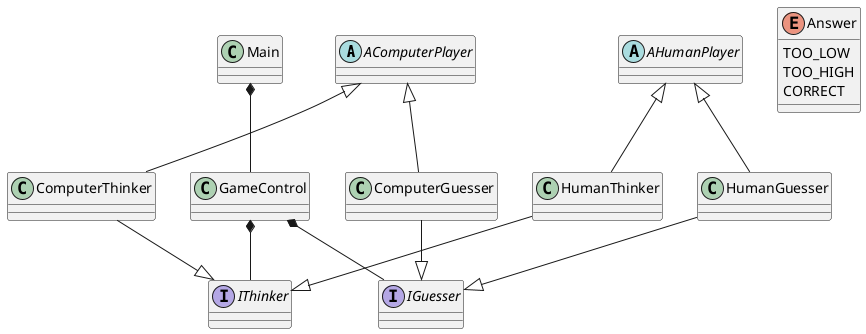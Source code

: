 @startuml
'https://plantuml.com/class-diagram

'------------------
' ABSTRACT CLASSES
'------------------

abstract class AComputerPlayer
abstract class AHumanPlayer

'------------------
' INTERFACES
'------------------

interface IGuesser {

}
interface IThinker {
}

'------------------
' CLASSES
'------------------

class ComputerThinker {
}

class ComputerGuesser {
}

class HumanThinker {
}

class HumanGuesser {
}

class GameControl {
}

class Main {
}

'------------------
' ENUMS
'------------------

enum Answer {
    TOO_LOW
    TOO_HIGH
    CORRECT
}

'------------------
' RELATIONS
'------------------

AComputerPlayer <|-- ComputerThinker
AComputerPlayer <|-- ComputerGuesser
AHumanPlayer <|-- HumanThinker
AHumanPlayer <|-- HumanGuesser

ComputerThinker --|> IThinker
ComputerGuesser --|> IGuesser
HumanThinker --|> IThinker
HumanGuesser --|> IGuesser

GameControl *-- IGuesser
GameControl *-- IThinker

Main *-- GameControl

@enduml